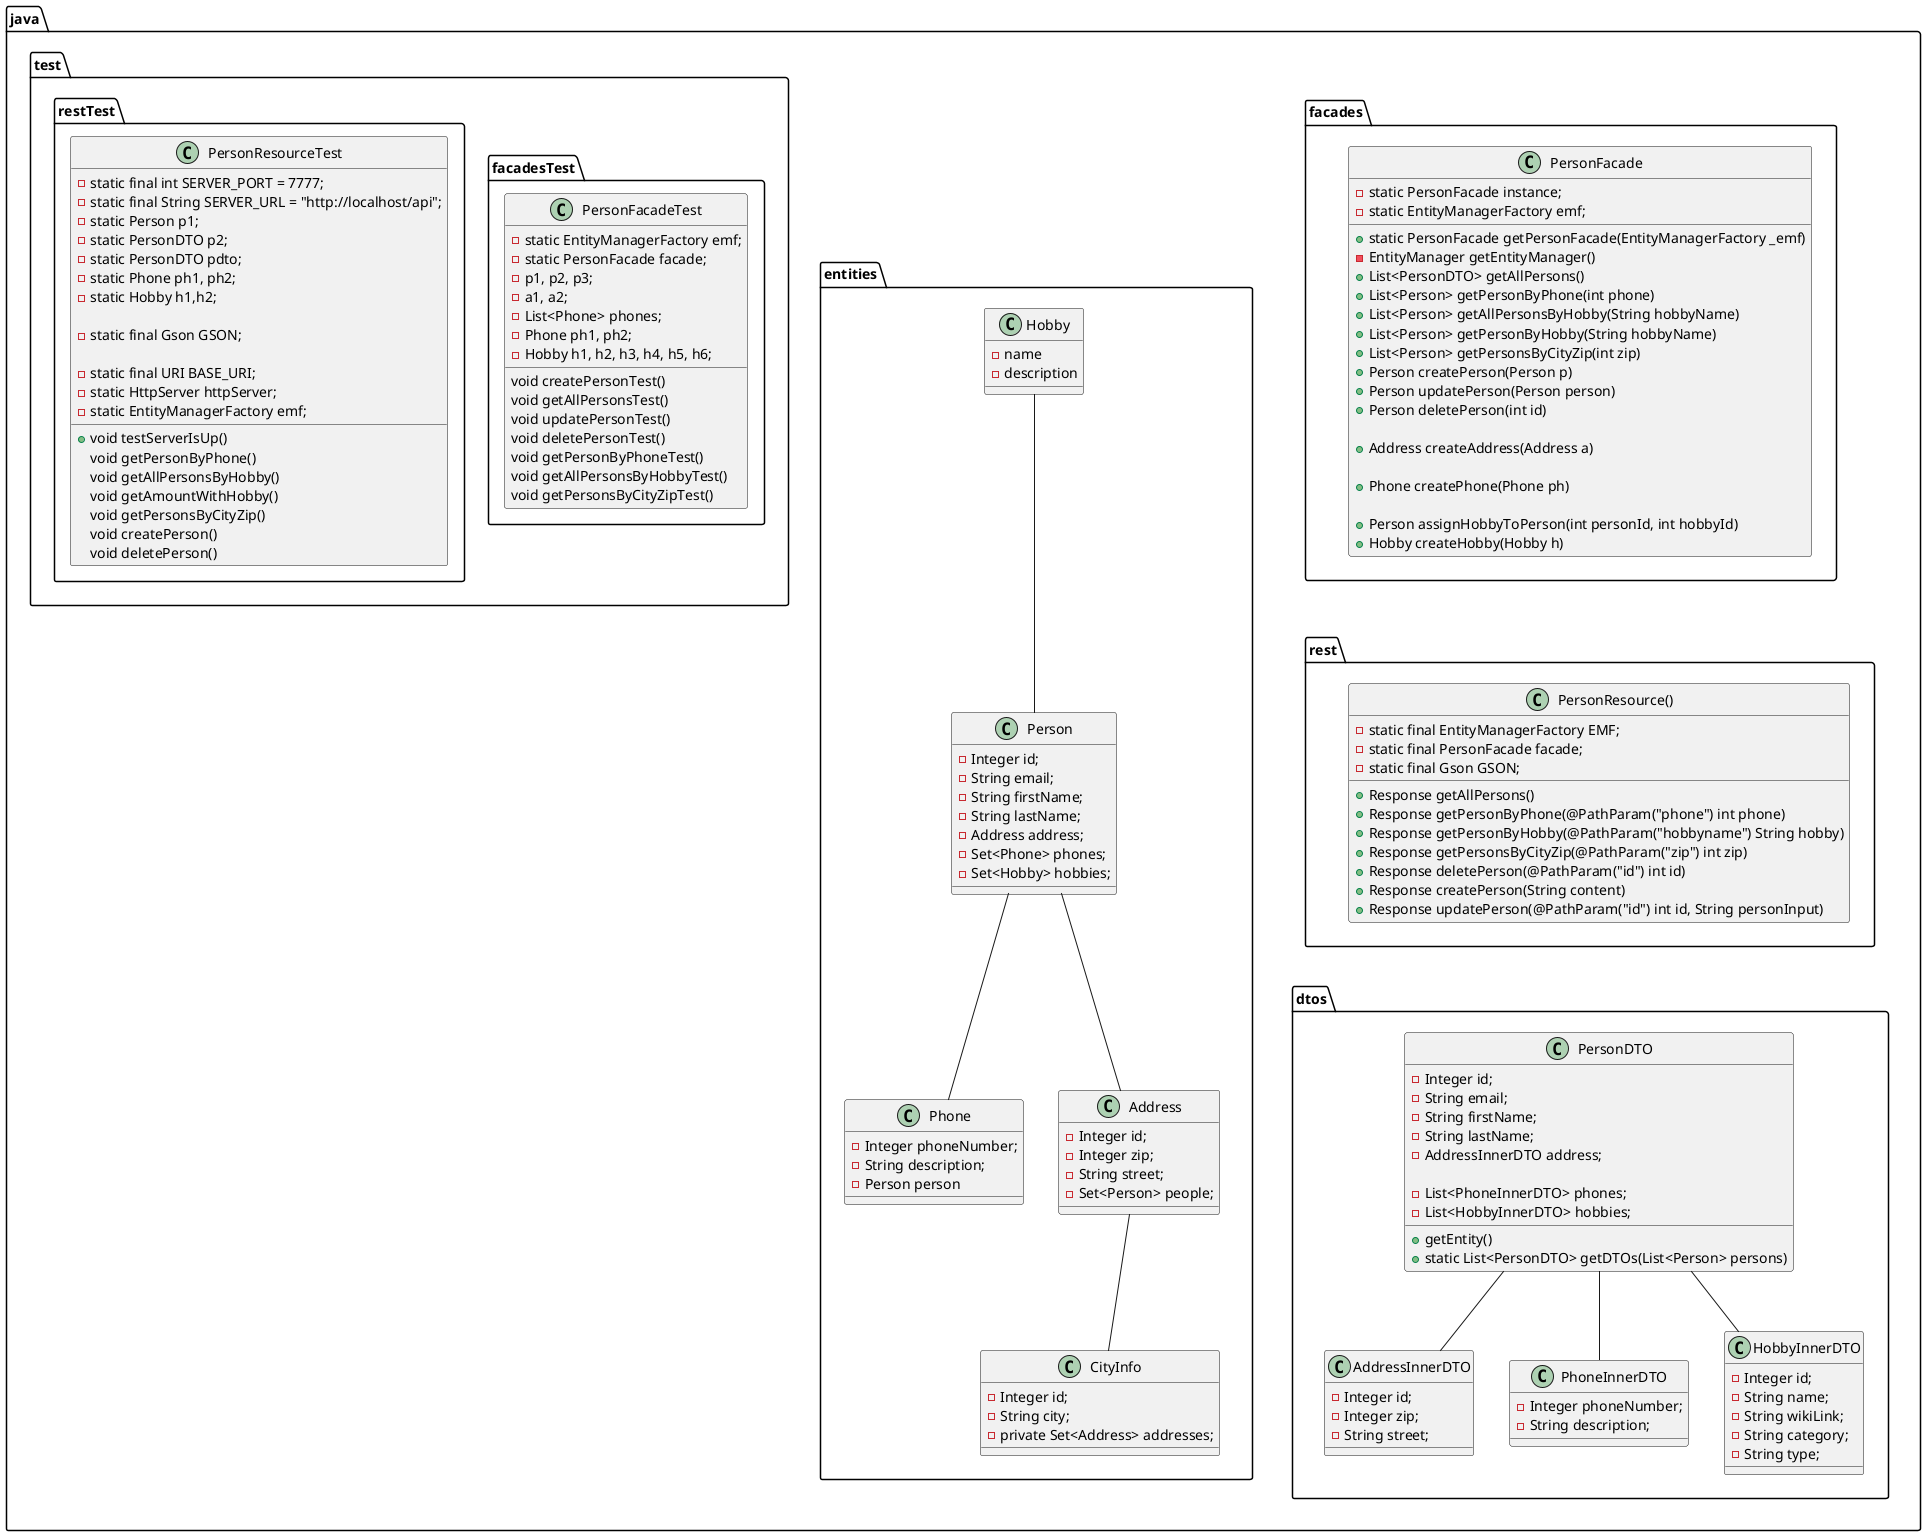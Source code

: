 @startuml
'https://plantuml.com/class-diagram

package "java" {

package "dtos" {

PersonDTO -- AddressInnerDTO
PersonDTO -- PhoneInnerDTO
PersonDTO -- HobbyInnerDTO

class PersonDTO {
-    Integer id;
-    String email;
-    String firstName;
-    String lastName;
-    AddressInnerDTO address;

-    List<PhoneInnerDTO> phones;
-    List<HobbyInnerDTO> hobbies;

+   getEntity()
+   static List<PersonDTO> getDTOs(List<Person> persons)

}

class AddressInnerDTO {
-         Integer id;
-         Integer zip;
-         String street;
}

class PhoneInnerDTO {
-         Integer phoneNumber;
-         String description;
}

class HobbyInnerDTO {
-         Integer id;
-         String name;
-         String wikiLink;
-         String category;
-         String type;
}

}


package "facades" {

class PersonFacade {
- static PersonFacade instance;
- static EntityManagerFactory emf;

+static PersonFacade getPersonFacade(EntityManagerFactory _emf)
-EntityManager getEntityManager()
+List<PersonDTO> getAllPersons()
+List<Person> getPersonByPhone(int phone)
+List<Person> getAllPersonsByHobby(String hobbyName)
+List<Person> getPersonByHobby(String hobbyName)
+List<Person> getPersonsByCityZip(int zip)
+Person createPerson(Person p)
+Person updatePerson(Person person)
+Person deletePerson(int id)

+Address createAddress(Address a)

+Phone createPhone(Phone ph)

+Person assignHobbyToPerson(int personId, int hobbyId)
+Hobby createHobby(Hobby h)

}
}


package "rest" {

class PersonResource() {
- static final EntityManagerFactory EMF;
- static final PersonFacade facade;
- static final Gson GSON;

+Response getAllPersons()
+Response getPersonByPhone(@PathParam("phone") int phone)
+Response getPersonByHobby(@PathParam("hobbyname") String hobby)
+Response getPersonsByCityZip(@PathParam("zip") int zip)
+Response deletePerson(@PathParam("id") int id)
+Response createPerson(String content)
+Response updatePerson(@PathParam("id") int id, String personInput)

}

}

package "entities" {
Hobby -- Person
Person -- Phone
Person -- Address
Address -- CityInfo

class Hobby {
-name
-description

}

class Person {
-Integer id;
-String email;
-String firstName;
-String lastName;
-Address address;
-Set<Phone> phones;
-Set<Hobby> hobbies;
}

class Phone {
-Integer phoneNumber;
-String description;
-Person person
}

class Address {
-Integer id;
-Integer zip;
-String street;
-Set<Person> people;

}

class CityInfo {
-Integer id;
-String city;
-private Set<Address> addresses;

}

}

package "test" {

package "facadesTest" {
class PersonFacadeTest {
- static EntityManagerFactory emf;
- static PersonFacade facade;
- p1, p2, p3;
- a1, a2;
- List<Phone> phones;
- Phone ph1, ph2;
- Hobby h1, h2, h3, h4, h5, h6;

void createPersonTest()
void getAllPersonsTest()
void updatePersonTest()
void deletePersonTest()
void getPersonByPhoneTest()
void getAllPersonsByHobbyTest()
void getPersonsByCityZipTest()

}

}

package "restTest" {

class PersonResourceTest {
- static final int SERVER_PORT = 7777;
- static final String SERVER_URL = "http://localhost/api";
- static Person p1;
- static PersonDTO p2;
- static PersonDTO pdto;
- static Phone ph1, ph2;
- static Hobby h1,h2;

- static final Gson GSON;

- static final URI BASE_URI;
- static HttpServer httpServer;
- static EntityManagerFactory emf;

+void testServerIsUp()
void getPersonByPhone()
void getAllPersonsByHobby()
void getAmountWithHobby()
void getPersonsByCityZip()
void createPerson()
void deletePerson()
}

}
}

facades --[hidden]> rest
entities ---[hidden]> dtos


}



@enduml